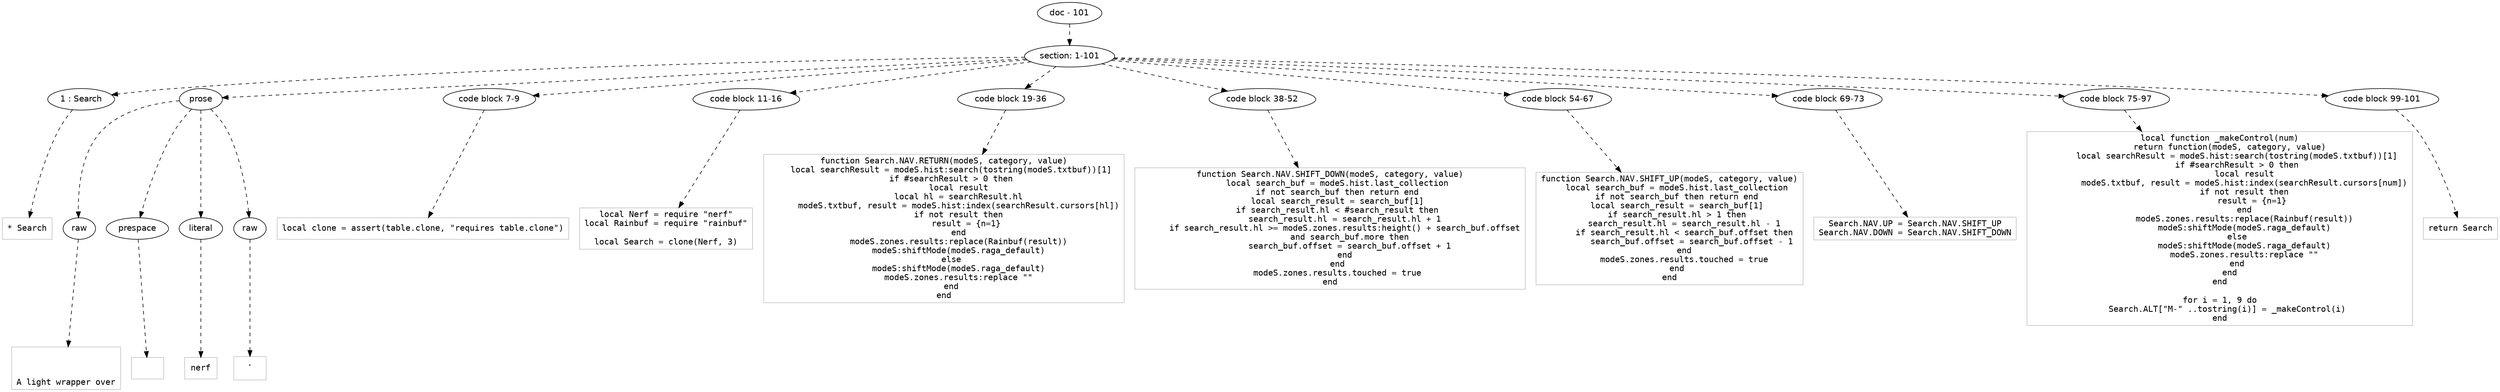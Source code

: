 digraph lpegNode {

node [fontname=Helvetica]
edge [style=dashed]

doc_0 [label="doc - 101"]


doc_0 -> { section_1}
{rank=same; section_1}

section_1 [label="section: 1-101"]


// END RANK doc_0

section_1 -> { header_2 prose_3 codeblock_4 codeblock_5 codeblock_6 codeblock_7 codeblock_8 codeblock_9 codeblock_10 codeblock_11}
{rank=same; header_2 prose_3 codeblock_4 codeblock_5 codeblock_6 codeblock_7 codeblock_8 codeblock_9 codeblock_10 codeblock_11}

header_2 [label="1 : Search"]

prose_3 [label="prose"]

codeblock_4 [label="code block 7-9"]

codeblock_5 [label="code block 11-16"]

codeblock_6 [label="code block 19-36"]

codeblock_7 [label="code block 38-52"]

codeblock_8 [label="code block 54-67"]

codeblock_9 [label="code block 69-73"]

codeblock_10 [label="code block 75-97"]

codeblock_11 [label="code block 99-101"]


// END RANK section_1

header_2 -> leaf_12
leaf_12  [color=Gray,shape=rectangle,fontname=Inconsolata,label="* Search"]
// END RANK header_2

prose_3 -> { raw_13 prespace_14 literal_15 raw_16}
{rank=same; raw_13 prespace_14 literal_15 raw_16}

raw_13 [label="raw"]

prespace_14 [label="prespace"]

literal_15 [label="literal"]

raw_16 [label="raw"]


// END RANK prose_3

raw_13 -> leaf_17
leaf_17  [color=Gray,shape=rectangle,fontname=Inconsolata,label="


A light wrapper over"]
// END RANK raw_13

prespace_14 -> leaf_18
leaf_18  [color=Gray,shape=rectangle,fontname=Inconsolata,label=" "]
// END RANK prespace_14

literal_15 -> leaf_19
leaf_19  [color=Gray,shape=rectangle,fontname=Inconsolata,label="nerf"]
// END RANK literal_15

raw_16 -> leaf_20
leaf_20  [color=Gray,shape=rectangle,fontname=Inconsolata,label=".

"]
// END RANK raw_16

codeblock_4 -> leaf_21
leaf_21  [color=Gray,shape=rectangle,fontname=Inconsolata,label="local clone = assert(table.clone, \"requires table.clone\")"]
// END RANK codeblock_4

codeblock_5 -> leaf_22
leaf_22  [color=Gray,shape=rectangle,fontname=Inconsolata,label="local Nerf = require \"nerf\"
local Rainbuf = require \"rainbuf\"

local Search = clone(Nerf, 3)"]
// END RANK codeblock_5

codeblock_6 -> leaf_23
leaf_23  [color=Gray,shape=rectangle,fontname=Inconsolata,label="function Search.NAV.RETURN(modeS, category, value)
   local searchResult = modeS.hist:search(tostring(modeS.txtbuf))[1]
   if #searchResult > 0 then
      local result
      local hl = searchResult.hl
      modeS.txtbuf, result = modeS.hist:index(searchResult.cursors[hl])
      if not result then
         result = {n=1}
      end
      modeS.zones.results:replace(Rainbuf(result))
      modeS:shiftMode(modeS.raga_default)
   else
      modeS:shiftMode(modeS.raga_default)
      modeS.zones.results:replace \"\"
   end
end"]
// END RANK codeblock_6

codeblock_7 -> leaf_24
leaf_24  [color=Gray,shape=rectangle,fontname=Inconsolata,label="function Search.NAV.SHIFT_DOWN(modeS, category, value)
   local search_buf = modeS.hist.last_collection
   if not search_buf then return end
   local search_result = search_buf[1]
   if search_result.hl < #search_result then
      search_result.hl = search_result.hl + 1
      if search_result.hl >= modeS.zones.results:height() + search_buf.offset
        and search_buf.more then
        search_buf.offset = search_buf.offset + 1
      end
   end
   modeS.zones.results.touched = true
end"]
// END RANK codeblock_7

codeblock_8 -> leaf_25
leaf_25  [color=Gray,shape=rectangle,fontname=Inconsolata,label="function Search.NAV.SHIFT_UP(modeS, category, value)
   local search_buf = modeS.hist.last_collection
   if not search_buf then return end
   local search_result = search_buf[1]
   if search_result.hl > 1 then
      search_result.hl = search_result.hl - 1
      if search_result.hl < search_buf.offset then
         search_buf.offset = search_buf.offset - 1
      end
      modeS.zones.results.touched = true
   end
end"]
// END RANK codeblock_8

codeblock_9 -> leaf_26
leaf_26  [color=Gray,shape=rectangle,fontname=Inconsolata,label="Search.NAV.UP = Search.NAV.SHIFT_UP
Search.NAV.DOWN = Search.NAV.SHIFT_DOWN
"]
// END RANK codeblock_9

codeblock_10 -> leaf_27
leaf_27  [color=Gray,shape=rectangle,fontname=Inconsolata,label="local function _makeControl(num)
    return function(modeS, category, value)
       local searchResult = modeS.hist:search(tostring(modeS.txtbuf))[1]
       if #searchResult > 0 then
          local result
          modeS.txtbuf, result = modeS.hist:index(searchResult.cursors[num])
          if not result then
             result = {n=1}
          end
          modeS.zones.results:replace(Rainbuf(result))
          modeS:shiftMode(modeS.raga_default)
       else
          modeS:shiftMode(modeS.raga_default)
          modeS.zones.results:replace \"\"
       end
    end
end

for i = 1, 9 do
   Search.ALT[\"M-\" ..tostring(i)] = _makeControl(i)
end"]
// END RANK codeblock_10

codeblock_11 -> leaf_28
leaf_28  [color=Gray,shape=rectangle,fontname=Inconsolata,label="return Search"]
// END RANK codeblock_11


}
